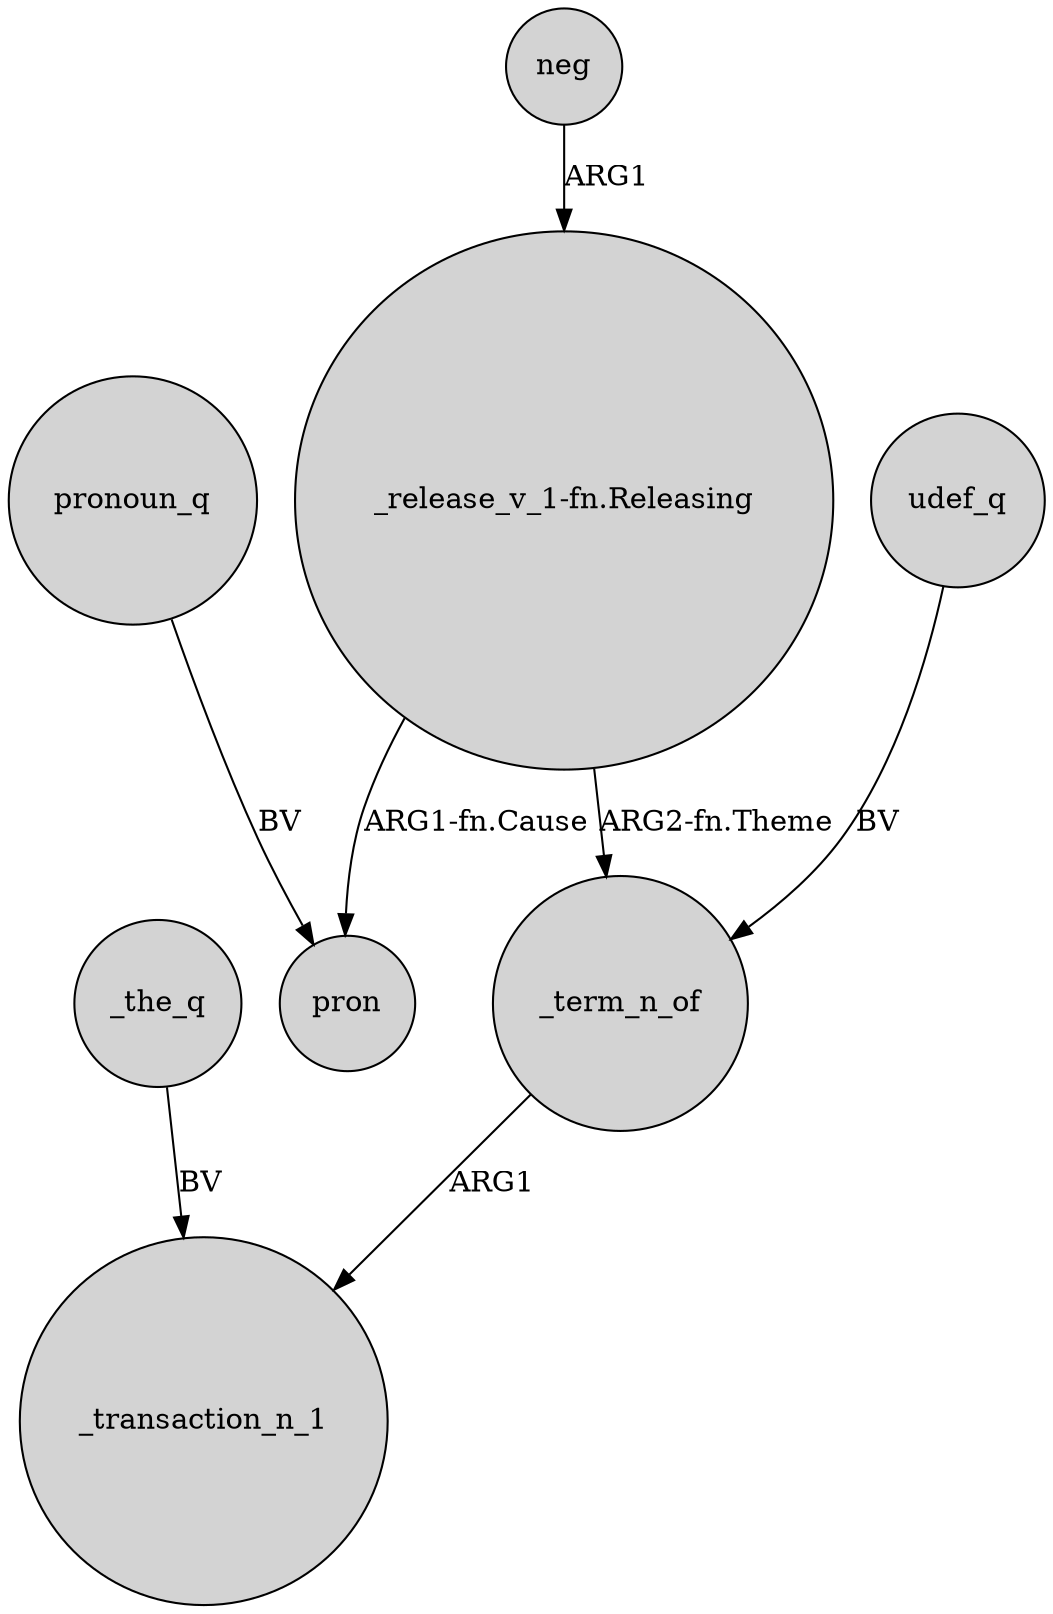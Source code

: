 digraph {
	node [shape=circle style=filled]
	_term_n_of -> _transaction_n_1 [label=ARG1]
	"_release_v_1-fn.Releasing" -> pron [label="ARG1-fn.Cause"]
	_the_q -> _transaction_n_1 [label=BV]
	udef_q -> _term_n_of [label=BV]
	"_release_v_1-fn.Releasing" -> _term_n_of [label="ARG2-fn.Theme"]
	neg -> "_release_v_1-fn.Releasing" [label=ARG1]
	pronoun_q -> pron [label=BV]
}
